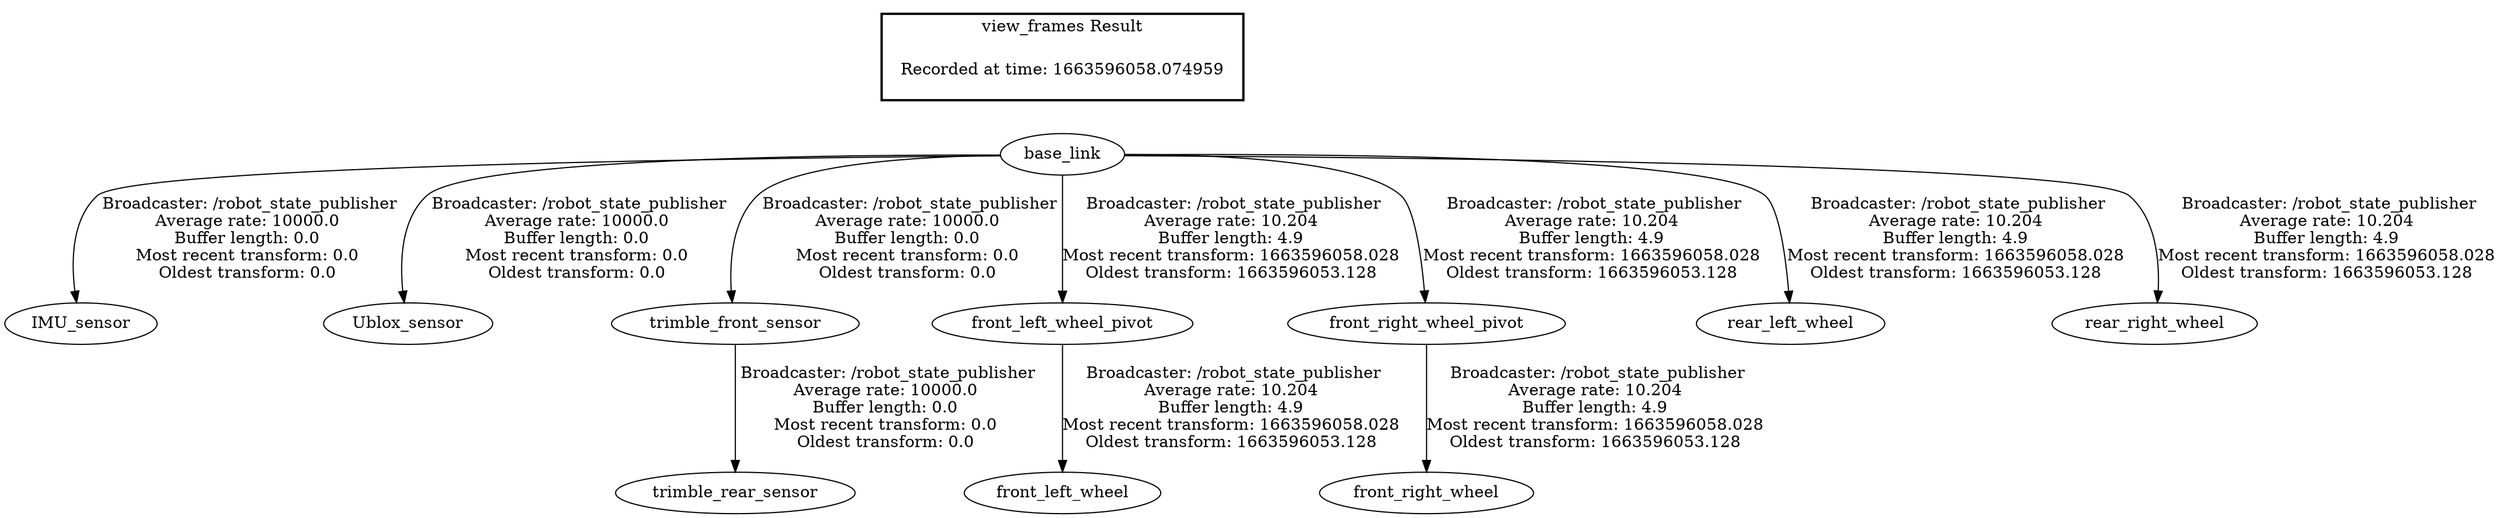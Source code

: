 digraph G {
"base_link" -> "IMU_sensor"[label=" Broadcaster: /robot_state_publisher\nAverage rate: 10000.0\nBuffer length: 0.0\nMost recent transform: 0.0\nOldest transform: 0.0\n"];
"base_link" -> "Ublox_sensor"[label=" Broadcaster: /robot_state_publisher\nAverage rate: 10000.0\nBuffer length: 0.0\nMost recent transform: 0.0\nOldest transform: 0.0\n"];
"base_link" -> "trimble_front_sensor"[label=" Broadcaster: /robot_state_publisher\nAverage rate: 10000.0\nBuffer length: 0.0\nMost recent transform: 0.0\nOldest transform: 0.0\n"];
"trimble_front_sensor" -> "trimble_rear_sensor"[label=" Broadcaster: /robot_state_publisher\nAverage rate: 10000.0\nBuffer length: 0.0\nMost recent transform: 0.0\nOldest transform: 0.0\n"];
"base_link" -> "front_left_wheel_pivot"[label=" Broadcaster: /robot_state_publisher\nAverage rate: 10.204\nBuffer length: 4.9\nMost recent transform: 1663596058.028\nOldest transform: 1663596053.128\n"];
"base_link" -> "front_right_wheel_pivot"[label=" Broadcaster: /robot_state_publisher\nAverage rate: 10.204\nBuffer length: 4.9\nMost recent transform: 1663596058.028\nOldest transform: 1663596053.128\n"];
"base_link" -> "rear_left_wheel"[label=" Broadcaster: /robot_state_publisher\nAverage rate: 10.204\nBuffer length: 4.9\nMost recent transform: 1663596058.028\nOldest transform: 1663596053.128\n"];
"base_link" -> "rear_right_wheel"[label=" Broadcaster: /robot_state_publisher\nAverage rate: 10.204\nBuffer length: 4.9\nMost recent transform: 1663596058.028\nOldest transform: 1663596053.128\n"];
"front_left_wheel_pivot" -> "front_left_wheel"[label=" Broadcaster: /robot_state_publisher\nAverage rate: 10.204\nBuffer length: 4.9\nMost recent transform: 1663596058.028\nOldest transform: 1663596053.128\n"];
"front_right_wheel_pivot" -> "front_right_wheel"[label=" Broadcaster: /robot_state_publisher\nAverage rate: 10.204\nBuffer length: 4.9\nMost recent transform: 1663596058.028\nOldest transform: 1663596053.128\n"];
edge [style=invis];
 subgraph cluster_legend { style=bold; color=black; label ="view_frames Result";
"Recorded at time: 1663596058.074959"[ shape=plaintext ] ;
}->"base_link";
}